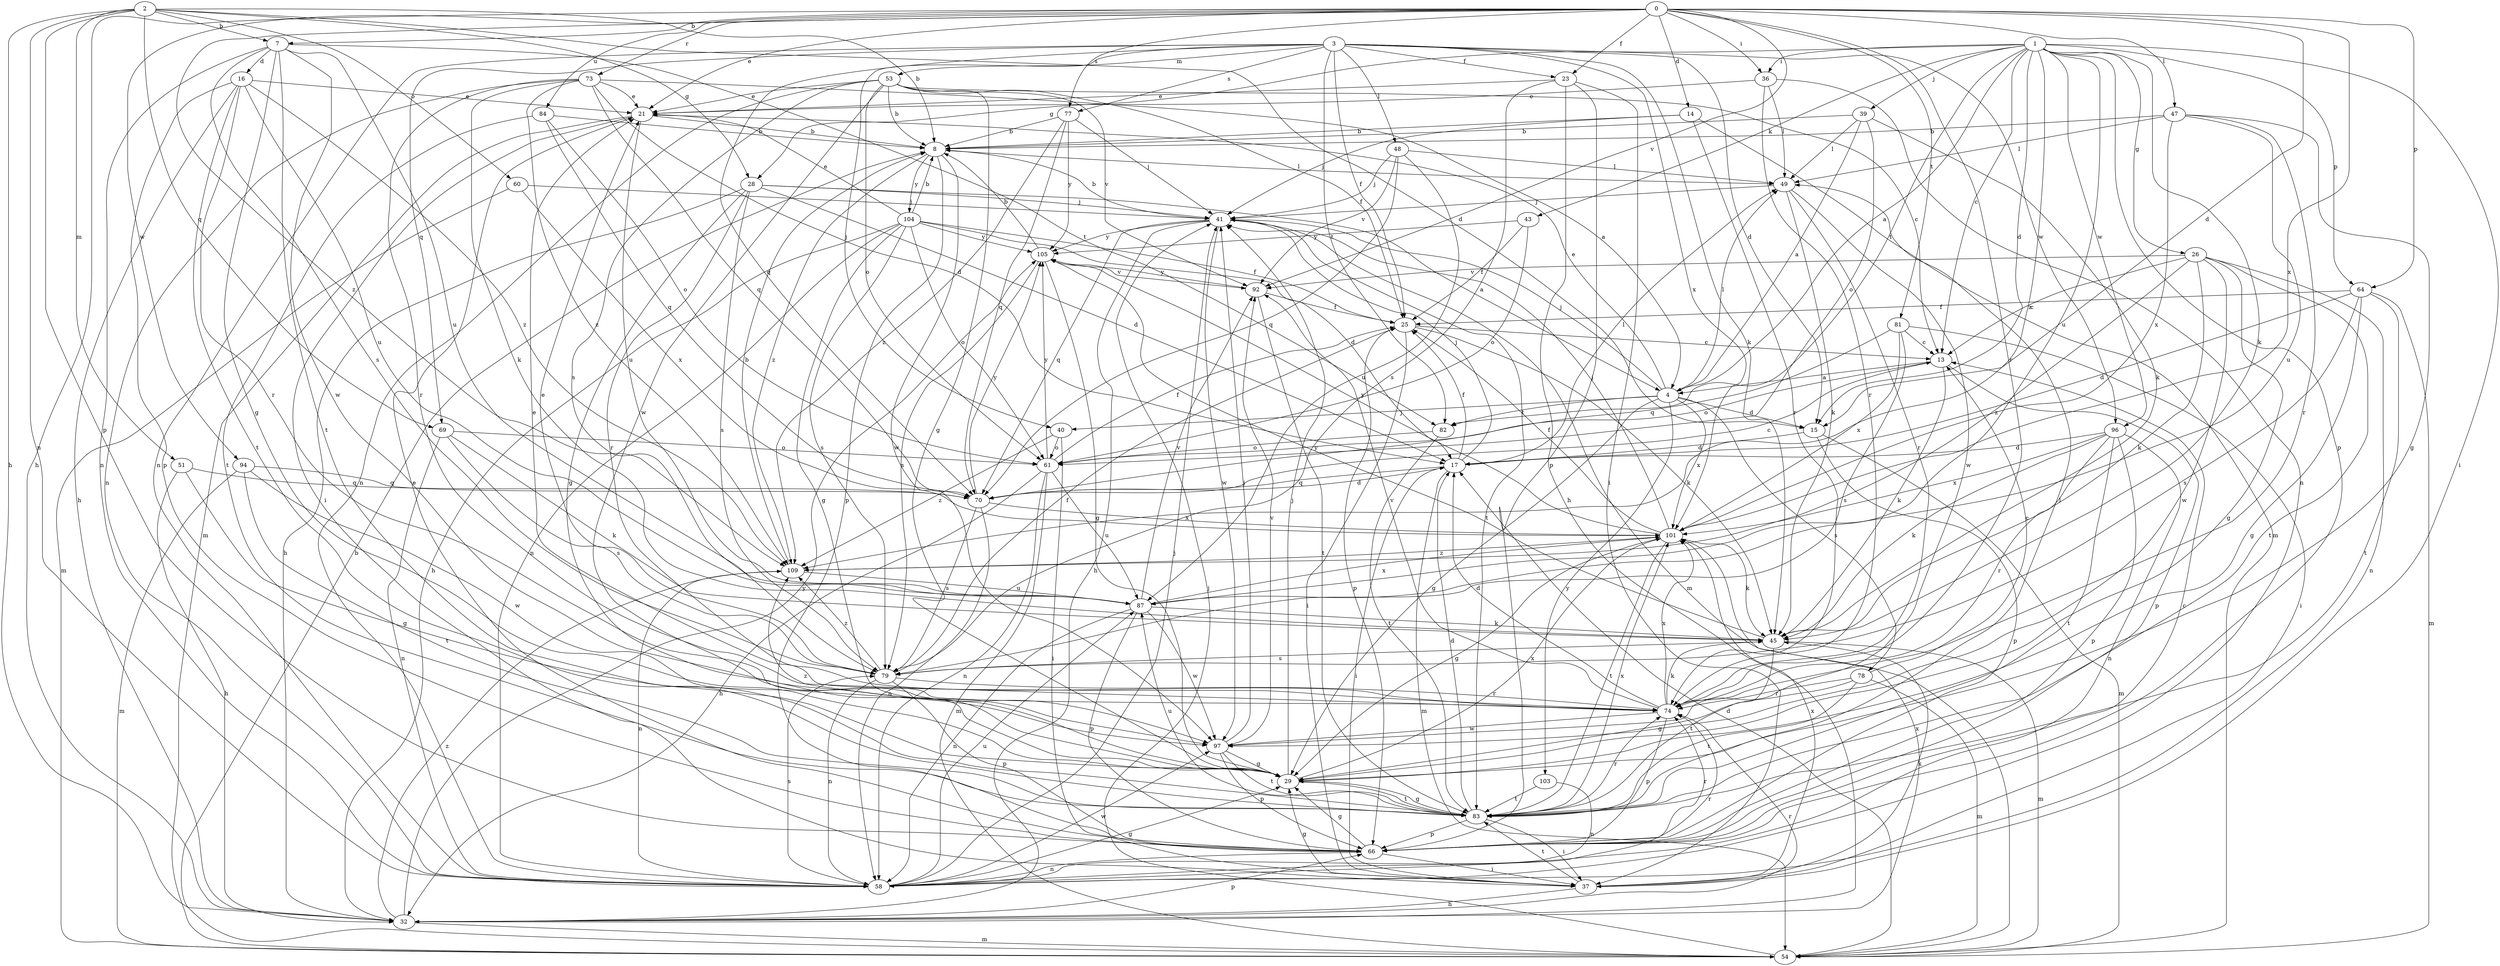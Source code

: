 strict digraph  {
0;
1;
2;
3;
4;
7;
8;
13;
14;
15;
16;
17;
21;
23;
25;
26;
28;
29;
32;
36;
37;
39;
40;
41;
43;
45;
47;
48;
49;
51;
53;
54;
58;
60;
61;
64;
66;
69;
70;
73;
74;
77;
78;
79;
81;
82;
83;
84;
87;
92;
94;
96;
97;
101;
103;
104;
105;
109;
0 -> 7  [label=b];
0 -> 14  [label=d];
0 -> 15  [label=d];
0 -> 21  [label=e];
0 -> 23  [label=f];
0 -> 32  [label=h];
0 -> 36  [label=i];
0 -> 47  [label=l];
0 -> 64  [label=p];
0 -> 73  [label=r];
0 -> 74  [label=r];
0 -> 77  [label=s];
0 -> 81  [label=t];
0 -> 84  [label=u];
0 -> 92  [label=v];
0 -> 94  [label=w];
0 -> 101  [label=x];
0 -> 109  [label=z];
1 -> 4  [label=a];
1 -> 13  [label=c];
1 -> 15  [label=d];
1 -> 26  [label=g];
1 -> 28  [label=g];
1 -> 36  [label=i];
1 -> 37  [label=i];
1 -> 39  [label=j];
1 -> 43  [label=k];
1 -> 45  [label=k];
1 -> 64  [label=p];
1 -> 66  [label=p];
1 -> 82  [label=t];
1 -> 87  [label=u];
1 -> 96  [label=w];
1 -> 109  [label=z];
2 -> 7  [label=b];
2 -> 8  [label=b];
2 -> 15  [label=d];
2 -> 28  [label=g];
2 -> 32  [label=h];
2 -> 51  [label=m];
2 -> 58  [label=n];
2 -> 60  [label=o];
2 -> 66  [label=p];
2 -> 69  [label=q];
3 -> 15  [label=d];
3 -> 23  [label=f];
3 -> 25  [label=f];
3 -> 40  [label=j];
3 -> 45  [label=k];
3 -> 48  [label=l];
3 -> 53  [label=m];
3 -> 58  [label=n];
3 -> 69  [label=q];
3 -> 70  [label=q];
3 -> 77  [label=s];
3 -> 82  [label=t];
3 -> 96  [label=w];
3 -> 101  [label=x];
4 -> 15  [label=d];
4 -> 21  [label=e];
4 -> 29  [label=g];
4 -> 40  [label=j];
4 -> 41  [label=j];
4 -> 49  [label=l];
4 -> 78  [label=s];
4 -> 82  [label=t];
4 -> 101  [label=x];
4 -> 103  [label=y];
7 -> 16  [label=d];
7 -> 29  [label=g];
7 -> 58  [label=n];
7 -> 79  [label=s];
7 -> 82  [label=t];
7 -> 83  [label=t];
7 -> 87  [label=u];
7 -> 97  [label=w];
8 -> 49  [label=l];
8 -> 66  [label=p];
8 -> 97  [label=w];
8 -> 104  [label=y];
8 -> 109  [label=z];
13 -> 4  [label=a];
13 -> 45  [label=k];
13 -> 61  [label=o];
13 -> 66  [label=p];
14 -> 8  [label=b];
14 -> 41  [label=j];
14 -> 54  [label=m];
14 -> 74  [label=r];
15 -> 17  [label=d];
15 -> 54  [label=m];
15 -> 66  [label=p];
16 -> 21  [label=e];
16 -> 32  [label=h];
16 -> 66  [label=p];
16 -> 74  [label=r];
16 -> 83  [label=t];
16 -> 87  [label=u];
16 -> 109  [label=z];
17 -> 25  [label=f];
17 -> 37  [label=i];
17 -> 41  [label=j];
17 -> 49  [label=l];
17 -> 54  [label=m];
17 -> 70  [label=q];
21 -> 8  [label=b];
21 -> 37  [label=i];
21 -> 54  [label=m];
21 -> 87  [label=u];
23 -> 21  [label=e];
23 -> 32  [label=h];
23 -> 37  [label=i];
23 -> 66  [label=p];
23 -> 79  [label=s];
25 -> 13  [label=c];
25 -> 37  [label=i];
25 -> 45  [label=k];
25 -> 66  [label=p];
26 -> 13  [label=c];
26 -> 29  [label=g];
26 -> 45  [label=k];
26 -> 58  [label=n];
26 -> 83  [label=t];
26 -> 92  [label=v];
26 -> 97  [label=w];
26 -> 109  [label=z];
28 -> 4  [label=a];
28 -> 17  [label=d];
28 -> 29  [label=g];
28 -> 32  [label=h];
28 -> 41  [label=j];
28 -> 74  [label=r];
28 -> 79  [label=s];
29 -> 41  [label=j];
29 -> 83  [label=t];
29 -> 101  [label=x];
29 -> 109  [label=z];
32 -> 54  [label=m];
32 -> 66  [label=p];
32 -> 74  [label=r];
32 -> 101  [label=x];
32 -> 105  [label=y];
32 -> 109  [label=z];
36 -> 21  [label=e];
36 -> 49  [label=l];
36 -> 58  [label=n];
36 -> 74  [label=r];
37 -> 29  [label=g];
37 -> 32  [label=h];
37 -> 45  [label=k];
37 -> 83  [label=t];
37 -> 101  [label=x];
39 -> 4  [label=a];
39 -> 8  [label=b];
39 -> 45  [label=k];
39 -> 49  [label=l];
39 -> 61  [label=o];
40 -> 37  [label=i];
40 -> 61  [label=o];
40 -> 109  [label=z];
41 -> 8  [label=b];
41 -> 32  [label=h];
41 -> 54  [label=m];
41 -> 70  [label=q];
41 -> 83  [label=t];
41 -> 97  [label=w];
41 -> 105  [label=y];
43 -> 25  [label=f];
43 -> 61  [label=o];
43 -> 105  [label=y];
45 -> 54  [label=m];
45 -> 79  [label=s];
45 -> 83  [label=t];
45 -> 105  [label=y];
47 -> 8  [label=b];
47 -> 29  [label=g];
47 -> 49  [label=l];
47 -> 74  [label=r];
47 -> 87  [label=u];
47 -> 101  [label=x];
48 -> 41  [label=j];
48 -> 49  [label=l];
48 -> 70  [label=q];
48 -> 87  [label=u];
48 -> 92  [label=v];
49 -> 41  [label=j];
49 -> 45  [label=k];
49 -> 74  [label=r];
49 -> 97  [label=w];
51 -> 29  [label=g];
51 -> 32  [label=h];
51 -> 70  [label=q];
53 -> 8  [label=b];
53 -> 13  [label=c];
53 -> 21  [label=e];
53 -> 25  [label=f];
53 -> 29  [label=g];
53 -> 58  [label=n];
53 -> 61  [label=o];
53 -> 79  [label=s];
53 -> 92  [label=v];
53 -> 97  [label=w];
54 -> 8  [label=b];
54 -> 17  [label=d];
54 -> 41  [label=j];
58 -> 29  [label=g];
58 -> 41  [label=j];
58 -> 74  [label=r];
58 -> 79  [label=s];
58 -> 87  [label=u];
58 -> 97  [label=w];
60 -> 41  [label=j];
60 -> 54  [label=m];
60 -> 101  [label=x];
61 -> 25  [label=f];
61 -> 32  [label=h];
61 -> 54  [label=m];
61 -> 58  [label=n];
61 -> 87  [label=u];
61 -> 105  [label=y];
64 -> 17  [label=d];
64 -> 25  [label=f];
64 -> 29  [label=g];
64 -> 54  [label=m];
64 -> 79  [label=s];
64 -> 83  [label=t];
66 -> 13  [label=c];
66 -> 21  [label=e];
66 -> 29  [label=g];
66 -> 37  [label=i];
66 -> 58  [label=n];
66 -> 74  [label=r];
69 -> 45  [label=k];
69 -> 58  [label=n];
69 -> 61  [label=o];
69 -> 79  [label=s];
70 -> 13  [label=c];
70 -> 17  [label=d];
70 -> 58  [label=n];
70 -> 79  [label=s];
70 -> 101  [label=x];
70 -> 105  [label=y];
73 -> 4  [label=a];
73 -> 17  [label=d];
73 -> 21  [label=e];
73 -> 45  [label=k];
73 -> 58  [label=n];
73 -> 70  [label=q];
73 -> 74  [label=r];
73 -> 109  [label=z];
74 -> 17  [label=d];
74 -> 21  [label=e];
74 -> 45  [label=k];
74 -> 66  [label=p];
74 -> 92  [label=v];
74 -> 97  [label=w];
74 -> 101  [label=x];
77 -> 8  [label=b];
77 -> 41  [label=j];
77 -> 70  [label=q];
77 -> 105  [label=y];
77 -> 109  [label=z];
78 -> 13  [label=c];
78 -> 29  [label=g];
78 -> 54  [label=m];
78 -> 74  [label=r];
78 -> 83  [label=t];
79 -> 21  [label=e];
79 -> 25  [label=f];
79 -> 58  [label=n];
79 -> 66  [label=p];
79 -> 74  [label=r];
79 -> 109  [label=z];
81 -> 13  [label=c];
81 -> 37  [label=i];
81 -> 70  [label=q];
81 -> 79  [label=s];
81 -> 101  [label=x];
82 -> 61  [label=o];
82 -> 83  [label=t];
83 -> 17  [label=d];
83 -> 29  [label=g];
83 -> 37  [label=i];
83 -> 49  [label=l];
83 -> 66  [label=p];
83 -> 74  [label=r];
83 -> 87  [label=u];
83 -> 101  [label=x];
84 -> 8  [label=b];
84 -> 61  [label=o];
84 -> 70  [label=q];
84 -> 83  [label=t];
87 -> 45  [label=k];
87 -> 58  [label=n];
87 -> 66  [label=p];
87 -> 92  [label=v];
87 -> 97  [label=w];
87 -> 101  [label=x];
92 -> 25  [label=f];
92 -> 83  [label=t];
92 -> 105  [label=y];
94 -> 54  [label=m];
94 -> 70  [label=q];
94 -> 83  [label=t];
94 -> 97  [label=w];
96 -> 17  [label=d];
96 -> 45  [label=k];
96 -> 58  [label=n];
96 -> 66  [label=p];
96 -> 74  [label=r];
96 -> 83  [label=t];
96 -> 101  [label=x];
97 -> 29  [label=g];
97 -> 41  [label=j];
97 -> 66  [label=p];
97 -> 83  [label=t];
97 -> 92  [label=v];
101 -> 25  [label=f];
101 -> 29  [label=g];
101 -> 41  [label=j];
101 -> 45  [label=k];
101 -> 83  [label=t];
101 -> 105  [label=y];
101 -> 109  [label=z];
103 -> 58  [label=n];
103 -> 83  [label=t];
104 -> 8  [label=b];
104 -> 17  [label=d];
104 -> 21  [label=e];
104 -> 25  [label=f];
104 -> 29  [label=g];
104 -> 32  [label=h];
104 -> 58  [label=n];
104 -> 61  [label=o];
104 -> 79  [label=s];
104 -> 105  [label=y];
105 -> 8  [label=b];
105 -> 29  [label=g];
105 -> 79  [label=s];
105 -> 92  [label=v];
109 -> 8  [label=b];
109 -> 58  [label=n];
109 -> 87  [label=u];
}
